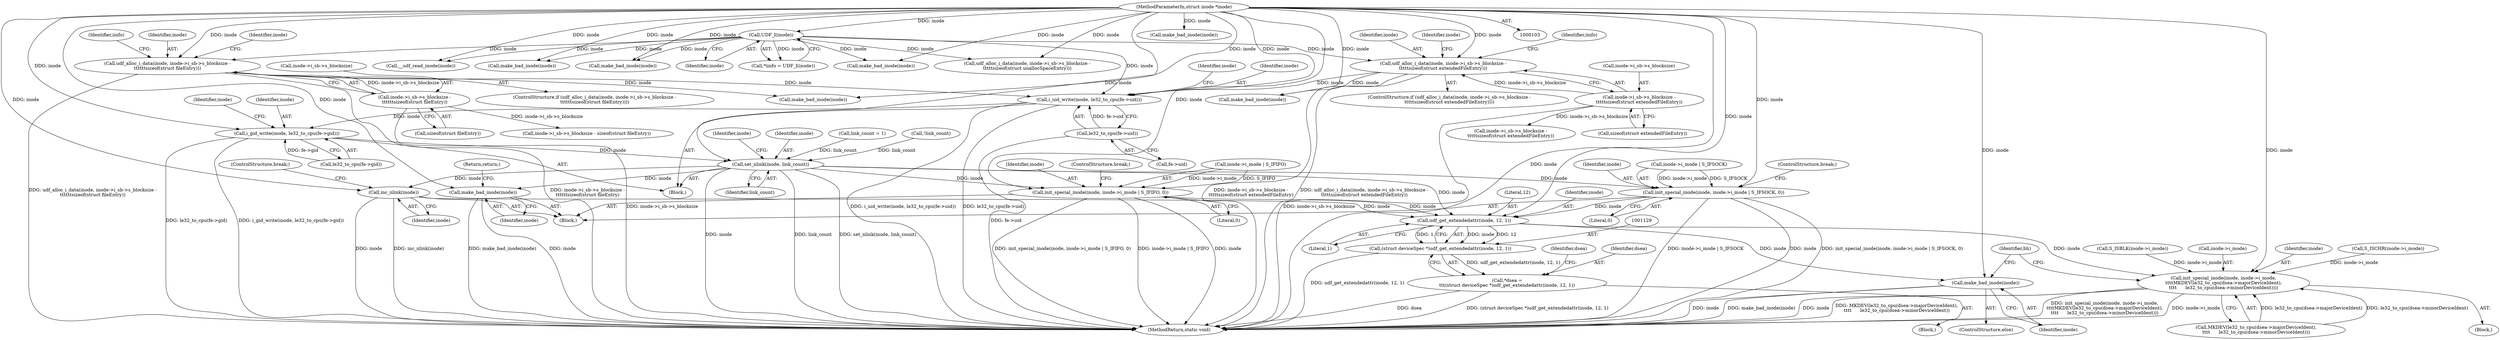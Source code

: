 digraph "0_linux_c03aa9f6e1f938618e6db2e23afef0574efeeb65@API" {
"1000571" [label="(Call,i_uid_write(inode, le32_to_cpu(fe->uid)))"];
"1000116" [label="(Call,UDF_I(inode))"];
"1000104" [label="(MethodParameterIn,struct inode *inode)"];
"1000407" [label="(Call,udf_alloc_i_data(inode, inode->i_sb->s_blocksize -\n\t\t\t\t\tsizeof(struct extendedFileEntry)))"];
"1000409" [label="(Call,inode->i_sb->s_blocksize -\n\t\t\t\t\tsizeof(struct extendedFileEntry))"];
"1000463" [label="(Call,udf_alloc_i_data(inode, inode->i_sb->s_blocksize -\n\t\t\t\t\t\tsizeof(struct fileEntry)))"];
"1000465" [label="(Call,inode->i_sb->s_blocksize -\n\t\t\t\t\t\tsizeof(struct fileEntry))"];
"1000573" [label="(Call,le32_to_cpu(fe->uid))"];
"1000605" [label="(Call,i_gid_write(inode, le32_to_cpu(fe->gid)))"];
"1000713" [label="(Call,set_nlink(inode, link_count))"];
"1000980" [label="(Call,inc_nlink(inode))"];
"1001130" [label="(Call,udf_get_extendedattr(inode, 12, 1))"];
"1001128" [label="(Call,(struct deviceSpec *)udf_get_extendedattr(inode, 12, 1))"];
"1001126" [label="(Call,*dsea =\n\t\t\t(struct deviceSpec *)udf_get_extendedattr(inode, 12, 1))"];
"1001137" [label="(Call,init_special_inode(inode, inode->i_mode,\n\t\t\t\tMKDEV(le32_to_cpu(dsea->majorDeviceIdent),\n\t\t\t\t      le32_to_cpu(dsea->minorDeviceIdent))))"];
"1001152" [label="(Call,make_bad_inode(inode))"];
"1001043" [label="(Call,init_special_inode(inode, inode->i_mode | S_IFIFO, 0))"];
"1001053" [label="(Call,init_special_inode(inode, inode->i_mode | S_IFSOCK, 0))"];
"1001111" [label="(Call,make_bad_inode(inode))"];
"1000471" [label="(Call,sizeof(struct fileEntry))"];
"1000571" [label="(Call,i_uid_write(inode, le32_to_cpu(fe->uid)))"];
"1000474" [label="(Call,make_bad_inode(inode))"];
"1001133" [label="(Literal,1)"];
"1000616" [label="(Identifier,inode)"];
"1001061" [label="(ControlStructure,break;)"];
"1000465" [label="(Call,inode->i_sb->s_blocksize -\n\t\t\t\t\t\tsizeof(struct fileEntry))"];
"1001135" [label="(Identifier,dsea)"];
"1000415" [label="(Call,sizeof(struct extendedFileEntry))"];
"1000475" [label="(Identifier,inode)"];
"1000582" [label="(Identifier,inode)"];
"1001138" [label="(Identifier,inode)"];
"1000718" [label="(Identifier,inode)"];
"1001136" [label="(Block,)"];
"1000480" [label="(Identifier,iinfo)"];
"1000715" [label="(Identifier,link_count)"];
"1000409" [label="(Call,inode->i_sb->s_blocksize -\n\t\t\t\t\tsizeof(struct extendedFileEntry))"];
"1001155" [label="(Identifier,bh)"];
"1001060" [label="(Literal,0)"];
"1000464" [label="(Identifier,inode)"];
"1001043" [label="(Call,init_special_inode(inode, inode->i_mode | S_IFIFO, 0))"];
"1001113" [label="(Return,return;)"];
"1000572" [label="(Identifier,inode)"];
"1000713" [label="(Call,set_nlink(inode, link_count))"];
"1000462" [label="(ControlStructure,if (udf_alloc_i_data(inode, inode->i_sb->s_blocksize -\n\t\t\t\t\t\tsizeof(struct fileEntry))))"];
"1000114" [label="(Call,*iinfo = UDF_I(inode))"];
"1000714" [label="(Identifier,inode)"];
"1000574" [label="(Call,fe->uid)"];
"1000424" [label="(Identifier,iinfo)"];
"1000982" [label="(ControlStructure,break;)"];
"1001111" [label="(Call,make_bad_inode(inode))"];
"1001132" [label="(Literal,12)"];
"1001126" [label="(Call,*dsea =\n\t\t\t(struct deviceSpec *)udf_get_extendedattr(inode, 12, 1))"];
"1001142" [label="(Call,MKDEV(le32_to_cpu(dsea->majorDeviceIdent),\n\t\t\t\t      le32_to_cpu(dsea->minorDeviceIdent)))"];
"1001153" [label="(Identifier,inode)"];
"1001054" [label="(Identifier,inode)"];
"1001151" [label="(ControlStructure,else)"];
"1001112" [label="(Identifier,inode)"];
"1001137" [label="(Call,init_special_inode(inode, inode->i_mode,\n\t\t\t\tMKDEV(le32_to_cpu(dsea->majorDeviceIdent),\n\t\t\t\t      le32_to_cpu(dsea->minorDeviceIdent))))"];
"1000433" [label="(Call,inode->i_sb->s_blocksize -\n\t\t\t\t\tsizeof(struct extendedFileEntry))"];
"1001053" [label="(Call,init_special_inode(inode, inode->i_mode | S_IFSOCK, 0))"];
"1000542" [label="(Call,make_bad_inode(inode))"];
"1000290" [label="(Call,__udf_read_inode(inode))"];
"1001045" [label="(Call,inode->i_mode | S_IFIFO)"];
"1000981" [label="(Identifier,inode)"];
"1001128" [label="(Call,(struct deviceSpec *)udf_get_extendedattr(inode, 12, 1))"];
"1000408" [label="(Identifier,inode)"];
"1000418" [label="(Call,make_bad_inode(inode))"];
"1000105" [label="(Block,)"];
"1000980" [label="(Call,inc_nlink(inode))"];
"1001156" [label="(MethodReturn,static void)"];
"1000151" [label="(Call,make_bad_inode(inode))"];
"1000710" [label="(Call,link_count = 1)"];
"1000116" [label="(Call,UDF_I(inode))"];
"1001124" [label="(Block,)"];
"1000410" [label="(Call,inode->i_sb->s_blocksize)"];
"1000708" [label="(Call,!link_count)"];
"1000117" [label="(Identifier,inode)"];
"1000104" [label="(MethodParameterIn,struct inode *inode)"];
"1001116" [label="(Call,S_ISCHR(inode->i_mode))"];
"1000466" [label="(Call,inode->i_sb->s_blocksize)"];
"1000321" [label="(Call,make_bad_inode(inode))"];
"1000606" [label="(Identifier,inode)"];
"1000419" [label="(Identifier,inode)"];
"1001127" [label="(Identifier,dsea)"];
"1001044" [label="(Identifier,inode)"];
"1001051" [label="(ControlStructure,break;)"];
"1001131" [label="(Identifier,inode)"];
"1000178" [label="(Call,make_bad_inode(inode))"];
"1001055" [label="(Call,inode->i_mode | S_IFSOCK)"];
"1001050" [label="(Literal,0)"];
"1001120" [label="(Call,S_ISBLK(inode->i_mode))"];
"1000463" [label="(Call,udf_alloc_i_data(inode, inode->i_sb->s_blocksize -\n\t\t\t\t\t\tsizeof(struct fileEntry)))"];
"1000961" [label="(Block,)"];
"1000605" [label="(Call,i_gid_write(inode, le32_to_cpu(fe->gid)))"];
"1000573" [label="(Call,le32_to_cpu(fe->uid))"];
"1000406" [label="(ControlStructure,if (udf_alloc_i_data(inode, inode->i_sb->s_blocksize -\n\t\t\t\t\tsizeof(struct extendedFileEntry))))"];
"1000531" [label="(Call,udf_alloc_i_data(inode, inode->i_sb->s_blocksize -\n\t\t\t\t\tsizeof(struct unallocSpaceEntry)))"];
"1001152" [label="(Call,make_bad_inode(inode))"];
"1000607" [label="(Call,le32_to_cpu(fe->gid))"];
"1000407" [label="(Call,udf_alloc_i_data(inode, inode->i_sb->s_blocksize -\n\t\t\t\t\tsizeof(struct extendedFileEntry)))"];
"1001130" [label="(Call,udf_get_extendedattr(inode, 12, 1))"];
"1001139" [label="(Call,inode->i_mode)"];
"1000489" [label="(Call,inode->i_sb->s_blocksize - sizeof(struct fileEntry))"];
"1000571" -> "1000105"  [label="AST: "];
"1000571" -> "1000573"  [label="CFG: "];
"1000572" -> "1000571"  [label="AST: "];
"1000573" -> "1000571"  [label="AST: "];
"1000582" -> "1000571"  [label="CFG: "];
"1000571" -> "1001156"  [label="DDG: i_uid_write(inode, le32_to_cpu(fe->uid))"];
"1000571" -> "1001156"  [label="DDG: le32_to_cpu(fe->uid)"];
"1000116" -> "1000571"  [label="DDG: inode"];
"1000407" -> "1000571"  [label="DDG: inode"];
"1000463" -> "1000571"  [label="DDG: inode"];
"1000104" -> "1000571"  [label="DDG: inode"];
"1000573" -> "1000571"  [label="DDG: fe->uid"];
"1000571" -> "1000605"  [label="DDG: inode"];
"1000116" -> "1000114"  [label="AST: "];
"1000116" -> "1000117"  [label="CFG: "];
"1000117" -> "1000116"  [label="AST: "];
"1000114" -> "1000116"  [label="CFG: "];
"1000116" -> "1000114"  [label="DDG: inode"];
"1000104" -> "1000116"  [label="DDG: inode"];
"1000116" -> "1000151"  [label="DDG: inode"];
"1000116" -> "1000178"  [label="DDG: inode"];
"1000116" -> "1000290"  [label="DDG: inode"];
"1000116" -> "1000321"  [label="DDG: inode"];
"1000116" -> "1000407"  [label="DDG: inode"];
"1000116" -> "1000463"  [label="DDG: inode"];
"1000116" -> "1000531"  [label="DDG: inode"];
"1000104" -> "1000103"  [label="AST: "];
"1000104" -> "1001156"  [label="DDG: inode"];
"1000104" -> "1000151"  [label="DDG: inode"];
"1000104" -> "1000178"  [label="DDG: inode"];
"1000104" -> "1000290"  [label="DDG: inode"];
"1000104" -> "1000321"  [label="DDG: inode"];
"1000104" -> "1000407"  [label="DDG: inode"];
"1000104" -> "1000418"  [label="DDG: inode"];
"1000104" -> "1000463"  [label="DDG: inode"];
"1000104" -> "1000474"  [label="DDG: inode"];
"1000104" -> "1000531"  [label="DDG: inode"];
"1000104" -> "1000542"  [label="DDG: inode"];
"1000104" -> "1000605"  [label="DDG: inode"];
"1000104" -> "1000713"  [label="DDG: inode"];
"1000104" -> "1000980"  [label="DDG: inode"];
"1000104" -> "1001043"  [label="DDG: inode"];
"1000104" -> "1001053"  [label="DDG: inode"];
"1000104" -> "1001111"  [label="DDG: inode"];
"1000104" -> "1001130"  [label="DDG: inode"];
"1000104" -> "1001137"  [label="DDG: inode"];
"1000104" -> "1001152"  [label="DDG: inode"];
"1000407" -> "1000406"  [label="AST: "];
"1000407" -> "1000409"  [label="CFG: "];
"1000408" -> "1000407"  [label="AST: "];
"1000409" -> "1000407"  [label="AST: "];
"1000419" -> "1000407"  [label="CFG: "];
"1000424" -> "1000407"  [label="CFG: "];
"1000407" -> "1001156"  [label="DDG: inode->i_sb->s_blocksize -\n\t\t\t\t\tsizeof(struct extendedFileEntry)"];
"1000407" -> "1001156"  [label="DDG: udf_alloc_i_data(inode, inode->i_sb->s_blocksize -\n\t\t\t\t\tsizeof(struct extendedFileEntry))"];
"1000409" -> "1000407"  [label="DDG: inode->i_sb->s_blocksize"];
"1000407" -> "1000418"  [label="DDG: inode"];
"1000409" -> "1000415"  [label="CFG: "];
"1000410" -> "1000409"  [label="AST: "];
"1000415" -> "1000409"  [label="AST: "];
"1000409" -> "1001156"  [label="DDG: inode->i_sb->s_blocksize"];
"1000409" -> "1000433"  [label="DDG: inode->i_sb->s_blocksize"];
"1000463" -> "1000462"  [label="AST: "];
"1000463" -> "1000465"  [label="CFG: "];
"1000464" -> "1000463"  [label="AST: "];
"1000465" -> "1000463"  [label="AST: "];
"1000475" -> "1000463"  [label="CFG: "];
"1000480" -> "1000463"  [label="CFG: "];
"1000463" -> "1001156"  [label="DDG: inode->i_sb->s_blocksize -\n\t\t\t\t\t\tsizeof(struct fileEntry)"];
"1000463" -> "1001156"  [label="DDG: udf_alloc_i_data(inode, inode->i_sb->s_blocksize -\n\t\t\t\t\t\tsizeof(struct fileEntry))"];
"1000465" -> "1000463"  [label="DDG: inode->i_sb->s_blocksize"];
"1000463" -> "1000474"  [label="DDG: inode"];
"1000465" -> "1000471"  [label="CFG: "];
"1000466" -> "1000465"  [label="AST: "];
"1000471" -> "1000465"  [label="AST: "];
"1000465" -> "1001156"  [label="DDG: inode->i_sb->s_blocksize"];
"1000465" -> "1000489"  [label="DDG: inode->i_sb->s_blocksize"];
"1000573" -> "1000574"  [label="CFG: "];
"1000574" -> "1000573"  [label="AST: "];
"1000573" -> "1001156"  [label="DDG: fe->uid"];
"1000605" -> "1000105"  [label="AST: "];
"1000605" -> "1000607"  [label="CFG: "];
"1000606" -> "1000605"  [label="AST: "];
"1000607" -> "1000605"  [label="AST: "];
"1000616" -> "1000605"  [label="CFG: "];
"1000605" -> "1001156"  [label="DDG: le32_to_cpu(fe->gid)"];
"1000605" -> "1001156"  [label="DDG: i_gid_write(inode, le32_to_cpu(fe->gid))"];
"1000607" -> "1000605"  [label="DDG: fe->gid"];
"1000605" -> "1000713"  [label="DDG: inode"];
"1000713" -> "1000105"  [label="AST: "];
"1000713" -> "1000715"  [label="CFG: "];
"1000714" -> "1000713"  [label="AST: "];
"1000715" -> "1000713"  [label="AST: "];
"1000718" -> "1000713"  [label="CFG: "];
"1000713" -> "1001156"  [label="DDG: inode"];
"1000713" -> "1001156"  [label="DDG: link_count"];
"1000713" -> "1001156"  [label="DDG: set_nlink(inode, link_count)"];
"1000708" -> "1000713"  [label="DDG: link_count"];
"1000710" -> "1000713"  [label="DDG: link_count"];
"1000713" -> "1000980"  [label="DDG: inode"];
"1000713" -> "1001043"  [label="DDG: inode"];
"1000713" -> "1001053"  [label="DDG: inode"];
"1000713" -> "1001111"  [label="DDG: inode"];
"1000713" -> "1001130"  [label="DDG: inode"];
"1000980" -> "1000961"  [label="AST: "];
"1000980" -> "1000981"  [label="CFG: "];
"1000981" -> "1000980"  [label="AST: "];
"1000982" -> "1000980"  [label="CFG: "];
"1000980" -> "1001156"  [label="DDG: inode"];
"1000980" -> "1001156"  [label="DDG: inc_nlink(inode)"];
"1000980" -> "1001130"  [label="DDG: inode"];
"1001130" -> "1001128"  [label="AST: "];
"1001130" -> "1001133"  [label="CFG: "];
"1001131" -> "1001130"  [label="AST: "];
"1001132" -> "1001130"  [label="AST: "];
"1001133" -> "1001130"  [label="AST: "];
"1001128" -> "1001130"  [label="CFG: "];
"1001130" -> "1001128"  [label="DDG: inode"];
"1001130" -> "1001128"  [label="DDG: 12"];
"1001130" -> "1001128"  [label="DDG: 1"];
"1001043" -> "1001130"  [label="DDG: inode"];
"1001053" -> "1001130"  [label="DDG: inode"];
"1001130" -> "1001137"  [label="DDG: inode"];
"1001130" -> "1001152"  [label="DDG: inode"];
"1001128" -> "1001126"  [label="AST: "];
"1001129" -> "1001128"  [label="AST: "];
"1001126" -> "1001128"  [label="CFG: "];
"1001128" -> "1001156"  [label="DDG: udf_get_extendedattr(inode, 12, 1)"];
"1001128" -> "1001126"  [label="DDG: udf_get_extendedattr(inode, 12, 1)"];
"1001126" -> "1001124"  [label="AST: "];
"1001127" -> "1001126"  [label="AST: "];
"1001135" -> "1001126"  [label="CFG: "];
"1001126" -> "1001156"  [label="DDG: dsea"];
"1001126" -> "1001156"  [label="DDG: (struct deviceSpec *)udf_get_extendedattr(inode, 12, 1)"];
"1001137" -> "1001136"  [label="AST: "];
"1001137" -> "1001142"  [label="CFG: "];
"1001138" -> "1001137"  [label="AST: "];
"1001139" -> "1001137"  [label="AST: "];
"1001142" -> "1001137"  [label="AST: "];
"1001155" -> "1001137"  [label="CFG: "];
"1001137" -> "1001156"  [label="DDG: init_special_inode(inode, inode->i_mode,\n\t\t\t\tMKDEV(le32_to_cpu(dsea->majorDeviceIdent),\n\t\t\t\t      le32_to_cpu(dsea->minorDeviceIdent)))"];
"1001137" -> "1001156"  [label="DDG: inode->i_mode"];
"1001137" -> "1001156"  [label="DDG: inode"];
"1001137" -> "1001156"  [label="DDG: MKDEV(le32_to_cpu(dsea->majorDeviceIdent),\n\t\t\t\t      le32_to_cpu(dsea->minorDeviceIdent))"];
"1001120" -> "1001137"  [label="DDG: inode->i_mode"];
"1001116" -> "1001137"  [label="DDG: inode->i_mode"];
"1001142" -> "1001137"  [label="DDG: le32_to_cpu(dsea->majorDeviceIdent)"];
"1001142" -> "1001137"  [label="DDG: le32_to_cpu(dsea->minorDeviceIdent)"];
"1001152" -> "1001151"  [label="AST: "];
"1001152" -> "1001153"  [label="CFG: "];
"1001153" -> "1001152"  [label="AST: "];
"1001155" -> "1001152"  [label="CFG: "];
"1001152" -> "1001156"  [label="DDG: make_bad_inode(inode)"];
"1001152" -> "1001156"  [label="DDG: inode"];
"1001043" -> "1000961"  [label="AST: "];
"1001043" -> "1001050"  [label="CFG: "];
"1001044" -> "1001043"  [label="AST: "];
"1001045" -> "1001043"  [label="AST: "];
"1001050" -> "1001043"  [label="AST: "];
"1001051" -> "1001043"  [label="CFG: "];
"1001043" -> "1001156"  [label="DDG: inode->i_mode | S_IFIFO"];
"1001043" -> "1001156"  [label="DDG: inode"];
"1001043" -> "1001156"  [label="DDG: init_special_inode(inode, inode->i_mode | S_IFIFO, 0)"];
"1001045" -> "1001043"  [label="DDG: inode->i_mode"];
"1001045" -> "1001043"  [label="DDG: S_IFIFO"];
"1001053" -> "1000961"  [label="AST: "];
"1001053" -> "1001060"  [label="CFG: "];
"1001054" -> "1001053"  [label="AST: "];
"1001055" -> "1001053"  [label="AST: "];
"1001060" -> "1001053"  [label="AST: "];
"1001061" -> "1001053"  [label="CFG: "];
"1001053" -> "1001156"  [label="DDG: inode->i_mode | S_IFSOCK"];
"1001053" -> "1001156"  [label="DDG: inode"];
"1001053" -> "1001156"  [label="DDG: init_special_inode(inode, inode->i_mode | S_IFSOCK, 0)"];
"1001055" -> "1001053"  [label="DDG: inode->i_mode"];
"1001055" -> "1001053"  [label="DDG: S_IFSOCK"];
"1001111" -> "1000961"  [label="AST: "];
"1001111" -> "1001112"  [label="CFG: "];
"1001112" -> "1001111"  [label="AST: "];
"1001113" -> "1001111"  [label="CFG: "];
"1001111" -> "1001156"  [label="DDG: make_bad_inode(inode)"];
"1001111" -> "1001156"  [label="DDG: inode"];
}
